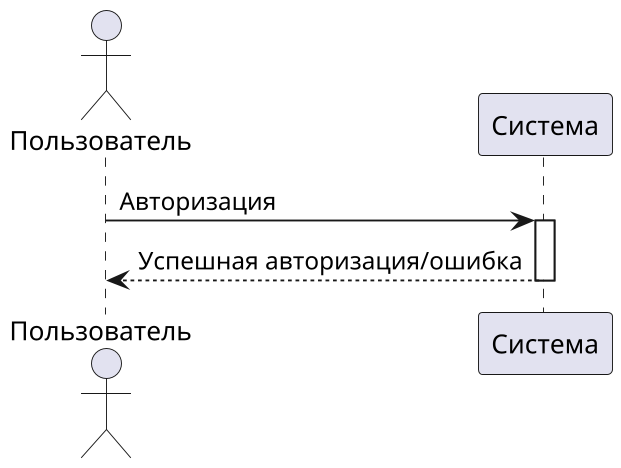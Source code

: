 @startuml
'Пользователь'
skinparam dpi 180
actor Пользователь as A
participant Система as B
A -> B : Авторизация
activate B
A <-- B : Успешная авторизация/ошибка
deactivate B
@enduml

@startuml
'Заказчик'
skinparam dpi 180

actor Заказчик as A
participant Система as B
A -> B : Регистрация
activate B
A <-- B : Успешная регистрация/ошибка
deactivate B

newpage
A -> B : Запрос регистрации новой заявки
activate B
A <-- B : Возврат формы заявки
deactivate B
activate A
A -> B : Внесение данных в форму
deactivate A
B --> A : Подтверждение

newpage
A -> B : Запрос на оплату заявки
activate B
A <-- B : Редирект на страницу платежной системы
deactivate B
activate A
A <- A : Оплата
A --> B : Подтверждение
deactivate A
A <-- B : Подтверждение
newpage
A -> B : Запрос на отказ от заявки
activate B
A <-- B : Подтверждение
deactivate B
@enduml

@startuml
hide unlinked
'Оператор КЦ'
actor "Оператор КЦ" as A
database "Операторы" as D
participant Система as B

A -> B : Подтверждение заявки
activate B
A <-- B : Подтверждение
deactivate B
activate A
A -> D : Запрос списка операторов
A <-- D : Ответ
A -> B : Назначение операторов
deactivate A
@enduml

@startuml
hide unlinked
'Оператор КЦ'
actor "Оператор КЦ" as A
participant Система as B
A -> B : Проверка и подтверждение заявки
A <-- B : Ответ
@enduml

@startuml
'Оператор ТО'
actor "Оператор ТО" as A
participant Система as B
A <-- B : Выдача списка заявок
A -> B : Выбор заявки

A <-- B : Выдача формы данных заявки
activate A
A -> B : Внесение данных по заявке
deactivate A
A <-- B : Подтверждение
@enduml
@startuml
'Оператор ТО'
actor "Оператор ТО" as A
participant Система as B
actor "Оператор ОБ" as C
A <-- B : Выдача списка заявок
A -> B : Выбор заявки
A <-- B : Выдача формы данных заявки
A -> B : Подтверждение выполнения заявки
A <-- B : Подтверждение
B --> C : Уведомление

@enduml

@startuml
'Оператор ОБ'
actor "Оператор ОБ" as A
actor "Оператор ОБ" as A
participant Система as B
A <-- B : Выдача списка заявок
A -> B : Выбор заявки

A <-- B : Выдача формы данных заявки
activate A
A -> B : Внесение данных по заявке
deactivate A
A <-- B : Подтверждение
@enduml

@startuml
'Оператор ОБ'
actor "Оператор ОБ" as A
participant Система as B
actor "Оператор КЦ" as C
A <-- B : Выдача списка заявок
A -> B : Выбор заявки
A <-- B : Выдача формы данных заявки
A -> B : Подтверждение выполнения заявки
A <-- B : Подтверждение
B --> C : Уведомление
@enduml